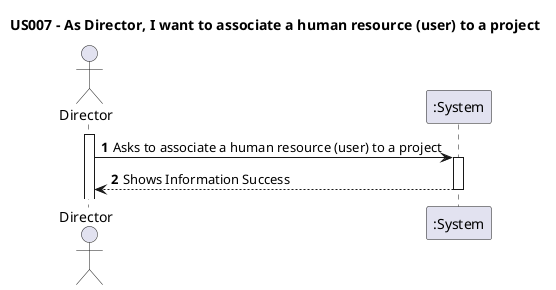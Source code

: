 @startuml
'https://plantuml.com/sequence-diagram

title US007 - As Director, I want to associate a human resource (user) to a project

autoactivate on
autonumber

actor "Director" as user
participant ":System" as System

activate user

user -> System: Asks to associate a human resource (user) to a project
System --> user: Shows Information Success

@enduml